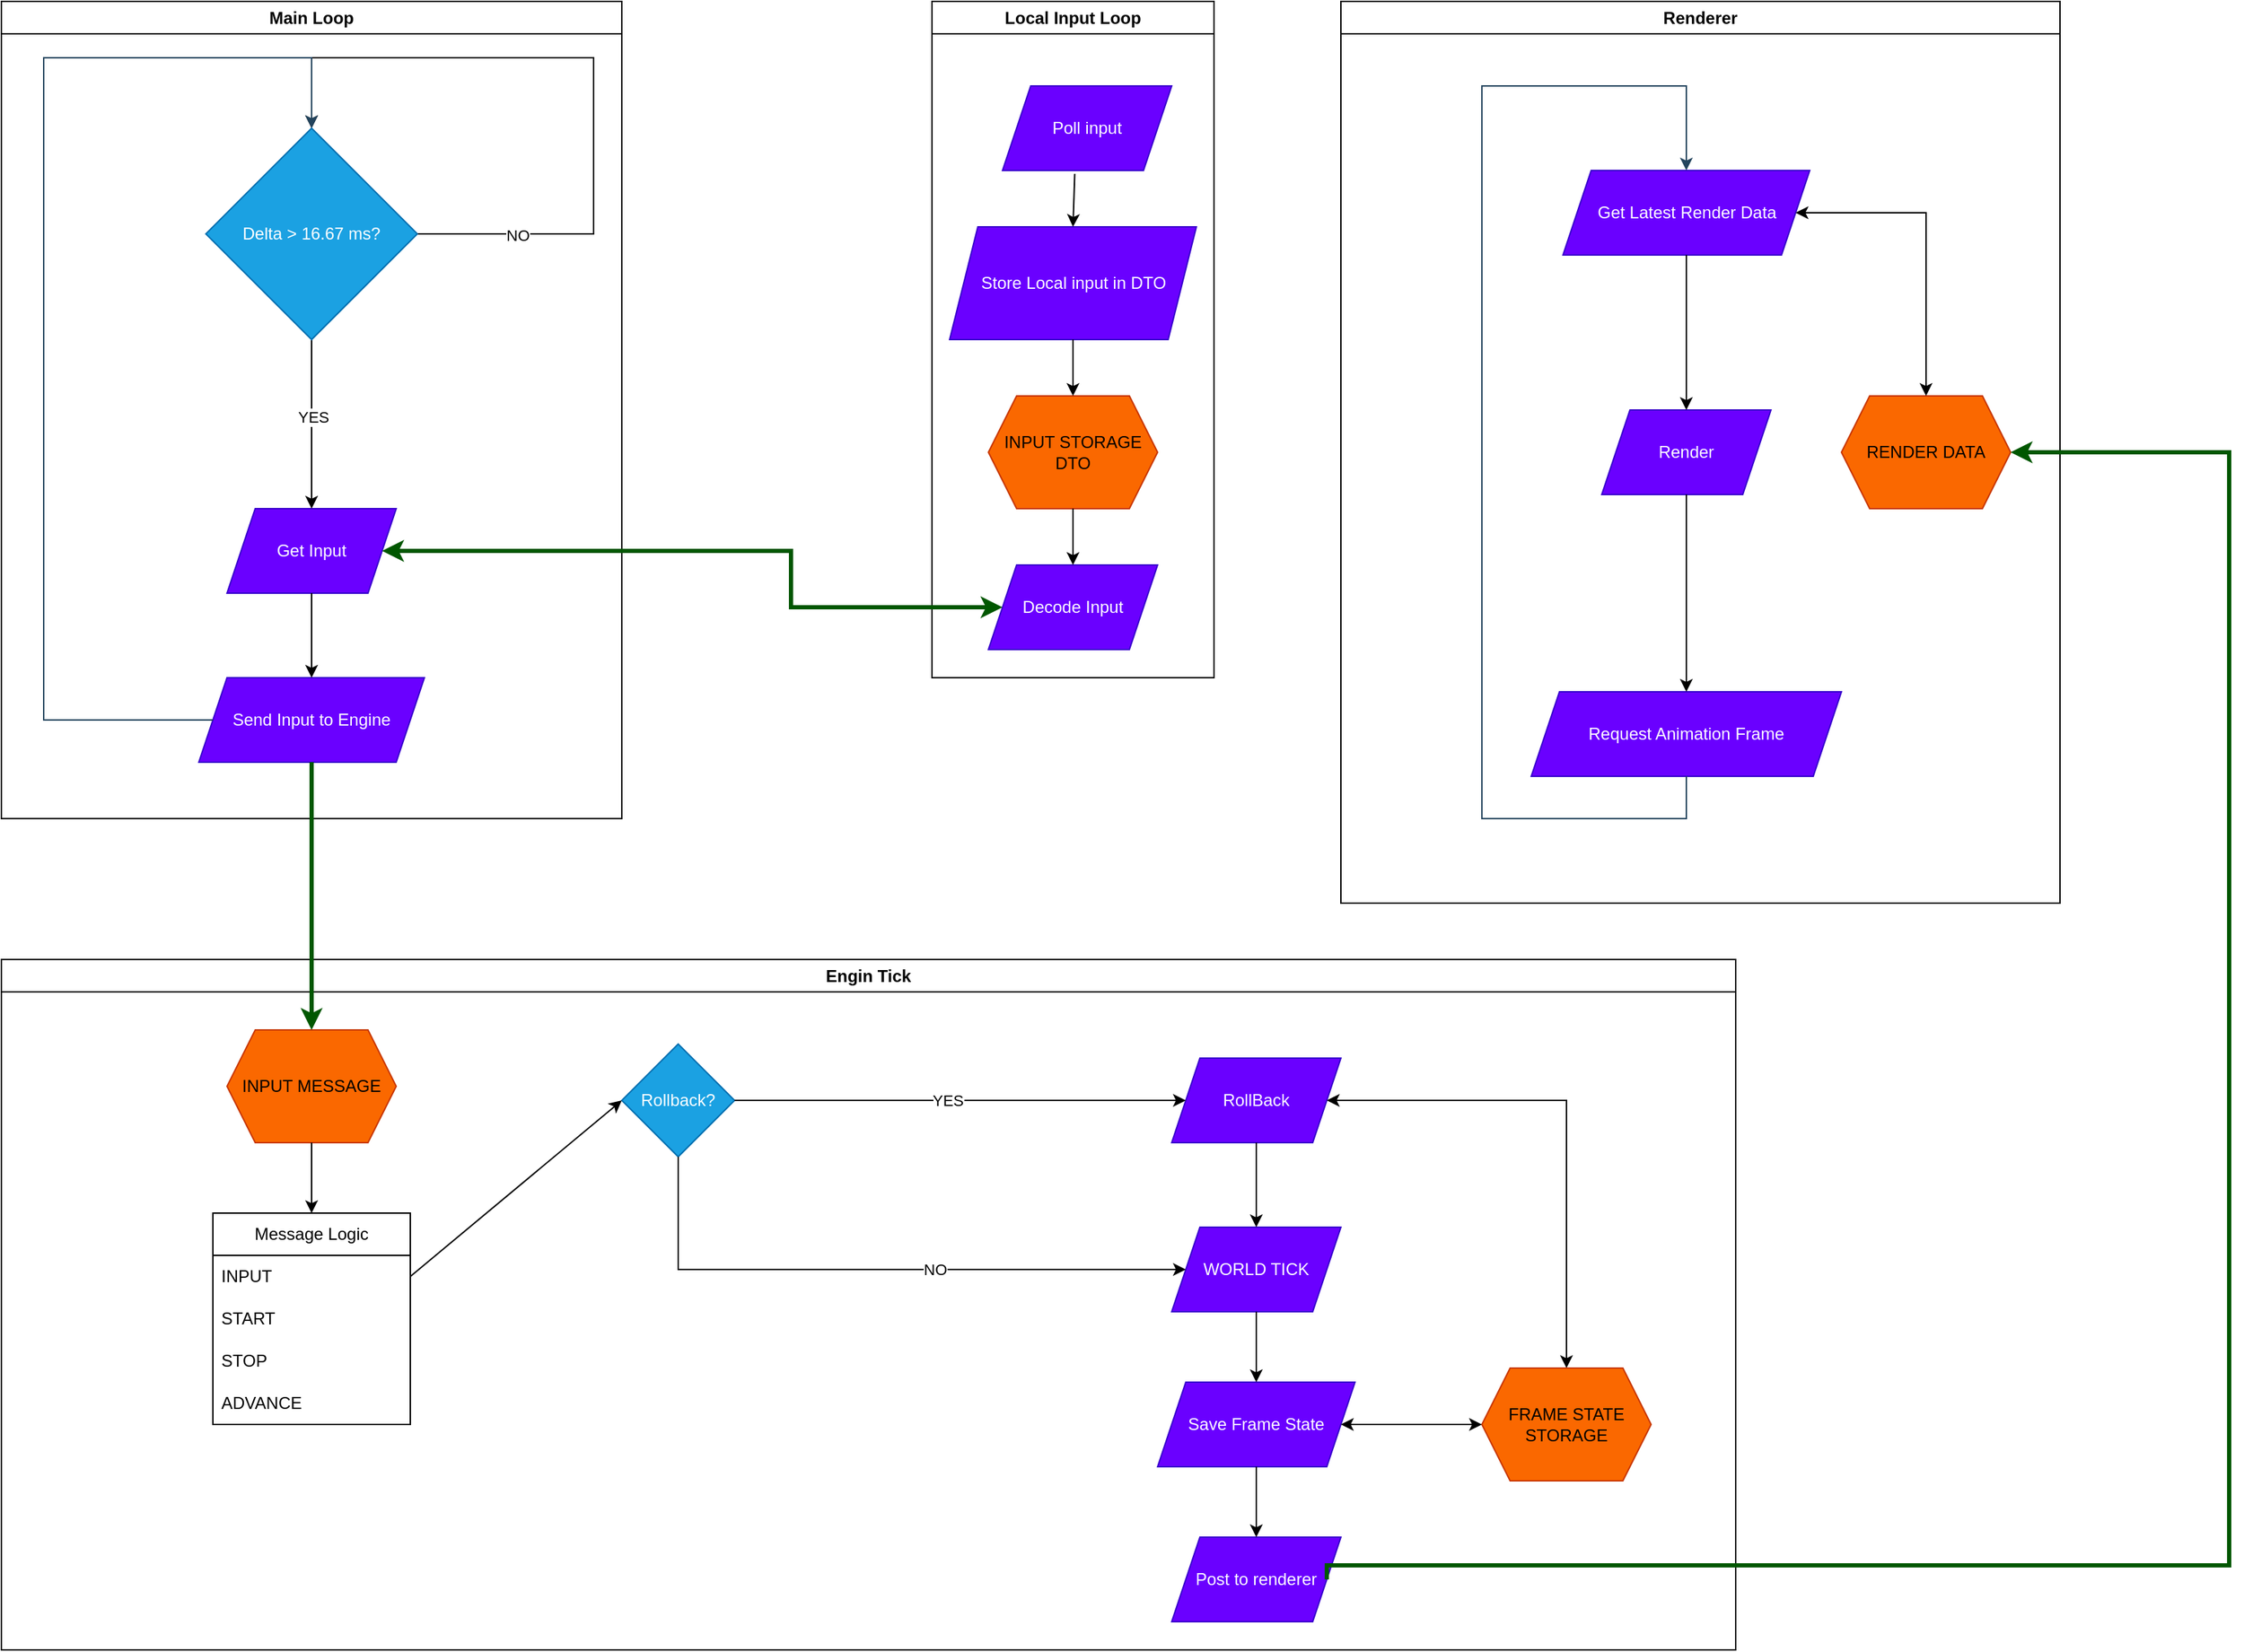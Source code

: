 <mxfile version="25.0.2" pages="2">
  <diagram name="Loop Arch" id="zqez-DetPCXuACMKNpng">
    <mxGraphModel dx="3109" dy="1267" grid="1" gridSize="10" guides="1" tooltips="1" connect="1" arrows="1" fold="1" page="1" pageScale="1" pageWidth="850" pageHeight="1100" math="0" shadow="0">
      <root>
        <mxCell id="0" />
        <mxCell id="1" parent="0" />
        <mxCell id="NWJFrl7g2KLut4J3IGo0-12" value="Main Loop" style="swimlane;whiteSpace=wrap;html=1;" parent="1" vertex="1">
          <mxGeometry x="50" y="10" width="440" height="580" as="geometry" />
        </mxCell>
        <mxCell id="NWJFrl7g2KLut4J3IGo0-23" value="" style="endArrow=classic;html=1;rounded=0;exitX=1;exitY=0.5;exitDx=0;exitDy=0;entryX=0.5;entryY=0;entryDx=0;entryDy=0;edgeStyle=orthogonalEdgeStyle;" parent="NWJFrl7g2KLut4J3IGo0-12" source="NWJFrl7g2KLut4J3IGo0-79" target="NWJFrl7g2KLut4J3IGo0-79" edge="1">
          <mxGeometry width="50" height="50" relative="1" as="geometry">
            <mxPoint x="300" y="130" as="sourcePoint" />
            <mxPoint x="220" y="70" as="targetPoint" />
            <Array as="points">
              <mxPoint x="420" y="165" />
              <mxPoint x="420" y="40" />
              <mxPoint x="220" y="40" />
            </Array>
          </mxGeometry>
        </mxCell>
        <mxCell id="NWJFrl7g2KLut4J3IGo0-75" value="No" style="edgeLabel;html=1;align=center;verticalAlign=middle;resizable=0;points=[];" parent="NWJFrl7g2KLut4J3IGo0-23" vertex="1" connectable="0">
          <mxGeometry x="-0.718" y="-1" relative="1" as="geometry">
            <mxPoint as="offset" />
          </mxGeometry>
        </mxCell>
        <mxCell id="NWJFrl7g2KLut4J3IGo0-77" value="NO" style="edgeLabel;html=1;align=center;verticalAlign=middle;resizable=0;points=[];" parent="NWJFrl7g2KLut4J3IGo0-23" vertex="1" connectable="0">
          <mxGeometry x="-0.718" y="-1" relative="1" as="geometry">
            <mxPoint as="offset" />
          </mxGeometry>
        </mxCell>
        <mxCell id="NWJFrl7g2KLut4J3IGo0-24" value="Get Input" style="shape=parallelogram;perimeter=parallelogramPerimeter;whiteSpace=wrap;html=1;fixedSize=1;fillColor=#6a00ff;fontColor=#ffffff;strokeColor=#3700CC;" parent="NWJFrl7g2KLut4J3IGo0-12" vertex="1">
          <mxGeometry x="160" y="360" width="120" height="60" as="geometry" />
        </mxCell>
        <mxCell id="NWJFrl7g2KLut4J3IGo0-25" value="Send Input to Engine" style="shape=parallelogram;perimeter=parallelogramPerimeter;whiteSpace=wrap;html=1;fixedSize=1;fillColor=#6a00ff;fontColor=#ffffff;strokeColor=#3700CC;" parent="NWJFrl7g2KLut4J3IGo0-12" vertex="1">
          <mxGeometry x="140" y="480" width="160" height="60" as="geometry" />
        </mxCell>
        <mxCell id="NWJFrl7g2KLut4J3IGo0-26" value="" style="endArrow=classic;html=1;rounded=0;exitX=0.5;exitY=1;exitDx=0;exitDy=0;entryX=0.5;entryY=0;entryDx=0;entryDy=0;edgeStyle=orthogonalEdgeStyle;" parent="NWJFrl7g2KLut4J3IGo0-12" source="NWJFrl7g2KLut4J3IGo0-79" target="NWJFrl7g2KLut4J3IGo0-24" edge="1">
          <mxGeometry width="50" height="50" relative="1" as="geometry">
            <mxPoint x="220" y="190" as="sourcePoint" />
            <mxPoint x="130" y="400" as="targetPoint" />
          </mxGeometry>
        </mxCell>
        <mxCell id="NWJFrl7g2KLut4J3IGo0-76" value="YES" style="edgeLabel;html=1;align=center;verticalAlign=middle;resizable=0;points=[];" parent="NWJFrl7g2KLut4J3IGo0-26" vertex="1" connectable="0">
          <mxGeometry x="-0.088" y="1" relative="1" as="geometry">
            <mxPoint as="offset" />
          </mxGeometry>
        </mxCell>
        <mxCell id="NWJFrl7g2KLut4J3IGo0-27" value="" style="endArrow=classic;html=1;rounded=0;exitX=0.5;exitY=1;exitDx=0;exitDy=0;entryX=0.5;entryY=0;entryDx=0;entryDy=0;" parent="NWJFrl7g2KLut4J3IGo0-12" source="NWJFrl7g2KLut4J3IGo0-24" target="NWJFrl7g2KLut4J3IGo0-25" edge="1">
          <mxGeometry width="50" height="50" relative="1" as="geometry">
            <mxPoint x="310" y="470" as="sourcePoint" />
            <mxPoint x="360" y="420" as="targetPoint" />
          </mxGeometry>
        </mxCell>
        <mxCell id="NWJFrl7g2KLut4J3IGo0-29" value="" style="endArrow=classic;html=1;rounded=0;exitX=0;exitY=0.5;exitDx=0;exitDy=0;entryX=0.5;entryY=0;entryDx=0;entryDy=0;edgeStyle=orthogonalEdgeStyle;fillColor=#bac8d3;strokeColor=#23445d;" parent="NWJFrl7g2KLut4J3IGo0-12" source="NWJFrl7g2KLut4J3IGo0-25" target="NWJFrl7g2KLut4J3IGo0-79" edge="1">
          <mxGeometry width="50" height="50" relative="1" as="geometry">
            <mxPoint x="390" y="350" as="sourcePoint" />
            <mxPoint x="220" y="70" as="targetPoint" />
            <Array as="points">
              <mxPoint x="30" y="510" />
              <mxPoint x="30" y="40" />
              <mxPoint x="220" y="40" />
            </Array>
          </mxGeometry>
        </mxCell>
        <mxCell id="NWJFrl7g2KLut4J3IGo0-79" value="Delta &amp;gt; 16.67 ms?" style="rhombus;whiteSpace=wrap;html=1;fillColor=#1ba1e2;fontColor=#ffffff;strokeColor=#006EAF;" parent="NWJFrl7g2KLut4J3IGo0-12" vertex="1">
          <mxGeometry x="145" y="90" width="150" height="150" as="geometry" />
        </mxCell>
        <mxCell id="NWJFrl7g2KLut4J3IGo0-28" value="Local Input Loop" style="swimlane;whiteSpace=wrap;html=1;" parent="1" vertex="1">
          <mxGeometry x="710" y="10" width="200" height="480" as="geometry" />
        </mxCell>
        <mxCell id="NWJFrl7g2KLut4J3IGo0-30" value="Poll input" style="shape=parallelogram;perimeter=parallelogramPerimeter;whiteSpace=wrap;html=1;fixedSize=1;fillColor=#6a00ff;fontColor=#ffffff;strokeColor=#3700CC;" parent="NWJFrl7g2KLut4J3IGo0-28" vertex="1">
          <mxGeometry x="50" y="60" width="120" height="60" as="geometry" />
        </mxCell>
        <mxCell id="NWJFrl7g2KLut4J3IGo0-31" value="Store Local input in DTO" style="shape=parallelogram;perimeter=parallelogramPerimeter;whiteSpace=wrap;html=1;fixedSize=1;fillColor=#6a00ff;fontColor=#ffffff;strokeColor=#3700CC;" parent="NWJFrl7g2KLut4J3IGo0-28" vertex="1">
          <mxGeometry x="12.5" y="160" width="175" height="80" as="geometry" />
        </mxCell>
        <mxCell id="NWJFrl7g2KLut4J3IGo0-32" value="" style="endArrow=classic;html=1;rounded=0;exitX=0.427;exitY=1.04;exitDx=0;exitDy=0;exitPerimeter=0;entryX=0.5;entryY=0;entryDx=0;entryDy=0;" parent="NWJFrl7g2KLut4J3IGo0-28" source="NWJFrl7g2KLut4J3IGo0-30" target="NWJFrl7g2KLut4J3IGo0-31" edge="1">
          <mxGeometry width="50" height="50" relative="1" as="geometry">
            <mxPoint x="-100" y="190" as="sourcePoint" />
            <mxPoint x="-50" y="140" as="targetPoint" />
          </mxGeometry>
        </mxCell>
        <mxCell id="NWJFrl7g2KLut4J3IGo0-80" value="INPUT STORAGE DTO" style="shape=hexagon;perimeter=hexagonPerimeter2;whiteSpace=wrap;html=1;fixedSize=1;fillColor=#fa6800;fontColor=#000000;strokeColor=#C73500;" parent="NWJFrl7g2KLut4J3IGo0-28" vertex="1">
          <mxGeometry x="40" y="280" width="120" height="80" as="geometry" />
        </mxCell>
        <mxCell id="NWJFrl7g2KLut4J3IGo0-83" value="Decode Input" style="shape=parallelogram;perimeter=parallelogramPerimeter;whiteSpace=wrap;html=1;fixedSize=1;fillColor=#6a00ff;fontColor=#ffffff;strokeColor=#3700CC;" parent="NWJFrl7g2KLut4J3IGo0-28" vertex="1">
          <mxGeometry x="40" y="400" width="120" height="60" as="geometry" />
        </mxCell>
        <mxCell id="NWJFrl7g2KLut4J3IGo0-85" value="" style="endArrow=classic;html=1;rounded=0;exitX=0.5;exitY=1;exitDx=0;exitDy=0;entryX=0.5;entryY=0;entryDx=0;entryDy=0;" parent="NWJFrl7g2KLut4J3IGo0-28" source="NWJFrl7g2KLut4J3IGo0-31" target="NWJFrl7g2KLut4J3IGo0-80" edge="1">
          <mxGeometry width="50" height="50" relative="1" as="geometry">
            <mxPoint x="270" y="270" as="sourcePoint" />
            <mxPoint x="320" y="220" as="targetPoint" />
          </mxGeometry>
        </mxCell>
        <mxCell id="NWJFrl7g2KLut4J3IGo0-86" value="" style="endArrow=classic;html=1;rounded=0;entryX=0.5;entryY=0;entryDx=0;entryDy=0;" parent="NWJFrl7g2KLut4J3IGo0-28" target="NWJFrl7g2KLut4J3IGo0-83" edge="1">
          <mxGeometry width="50" height="50" relative="1" as="geometry">
            <mxPoint x="100" y="360" as="sourcePoint" />
            <mxPoint x="160" y="370" as="targetPoint" />
            <Array as="points" />
          </mxGeometry>
        </mxCell>
        <mxCell id="NWJFrl7g2KLut4J3IGo0-33" value="Engin Tick" style="swimlane;whiteSpace=wrap;html=1;" parent="1" vertex="1">
          <mxGeometry x="50" y="690" width="1230" height="490" as="geometry" />
        </mxCell>
        <mxCell id="NWJFrl7g2KLut4J3IGo0-34" value="INPUT MESSAGE" style="shape=hexagon;perimeter=hexagonPerimeter2;whiteSpace=wrap;html=1;fixedSize=1;fillColor=#fa6800;fontColor=#000000;strokeColor=#C73500;" parent="NWJFrl7g2KLut4J3IGo0-33" vertex="1">
          <mxGeometry x="160" y="50" width="120" height="80" as="geometry" />
        </mxCell>
        <mxCell id="NWJFrl7g2KLut4J3IGo0-36" value="" style="endArrow=classic;html=1;rounded=0;exitX=0.5;exitY=1;exitDx=0;exitDy=0;entryX=0.5;entryY=0;entryDx=0;entryDy=0;" parent="NWJFrl7g2KLut4J3IGo0-33" source="NWJFrl7g2KLut4J3IGo0-34" edge="1">
          <mxGeometry width="50" height="50" relative="1" as="geometry">
            <mxPoint x="400" y="220" as="sourcePoint" />
            <mxPoint x="220" y="180" as="targetPoint" />
          </mxGeometry>
        </mxCell>
        <mxCell id="NWJFrl7g2KLut4J3IGo0-38" value="Message Logic" style="swimlane;fontStyle=0;childLayout=stackLayout;horizontal=1;startSize=30;horizontalStack=0;resizeParent=1;resizeParentMax=0;resizeLast=0;collapsible=1;marginBottom=0;whiteSpace=wrap;html=1;" parent="NWJFrl7g2KLut4J3IGo0-33" vertex="1">
          <mxGeometry x="150" y="180" width="140" height="150" as="geometry" />
        </mxCell>
        <mxCell id="NWJFrl7g2KLut4J3IGo0-39" value="INPUT" style="text;strokeColor=none;fillColor=none;align=left;verticalAlign=middle;spacingLeft=4;spacingRight=4;overflow=hidden;points=[[0,0.5],[1,0.5]];portConstraint=eastwest;rotatable=0;whiteSpace=wrap;html=1;" parent="NWJFrl7g2KLut4J3IGo0-38" vertex="1">
          <mxGeometry y="30" width="140" height="30" as="geometry" />
        </mxCell>
        <mxCell id="NWJFrl7g2KLut4J3IGo0-40" value="START" style="text;strokeColor=none;fillColor=none;align=left;verticalAlign=middle;spacingLeft=4;spacingRight=4;overflow=hidden;points=[[0,0.5],[1,0.5]];portConstraint=eastwest;rotatable=0;whiteSpace=wrap;html=1;" parent="NWJFrl7g2KLut4J3IGo0-38" vertex="1">
          <mxGeometry y="60" width="140" height="30" as="geometry" />
        </mxCell>
        <mxCell id="NWJFrl7g2KLut4J3IGo0-41" value="STOP" style="text;strokeColor=none;fillColor=none;align=left;verticalAlign=middle;spacingLeft=4;spacingRight=4;overflow=hidden;points=[[0,0.5],[1,0.5]];portConstraint=eastwest;rotatable=0;whiteSpace=wrap;html=1;" parent="NWJFrl7g2KLut4J3IGo0-38" vertex="1">
          <mxGeometry y="90" width="140" height="30" as="geometry" />
        </mxCell>
        <mxCell id="NWJFrl7g2KLut4J3IGo0-42" value="ADVANCE" style="text;strokeColor=none;fillColor=none;align=left;verticalAlign=middle;spacingLeft=4;spacingRight=4;overflow=hidden;points=[[0,0.5],[1,0.5]];portConstraint=eastwest;rotatable=0;whiteSpace=wrap;html=1;" parent="NWJFrl7g2KLut4J3IGo0-38" vertex="1">
          <mxGeometry y="120" width="140" height="30" as="geometry" />
        </mxCell>
        <mxCell id="NWJFrl7g2KLut4J3IGo0-51" value="Post to renderer" style="shape=parallelogram;perimeter=parallelogramPerimeter;whiteSpace=wrap;html=1;fixedSize=1;fillColor=#6a00ff;fontColor=#ffffff;strokeColor=#3700CC;" parent="NWJFrl7g2KLut4J3IGo0-33" vertex="1">
          <mxGeometry x="830" y="410" width="120" height="60" as="geometry" />
        </mxCell>
        <mxCell id="NWJFrl7g2KLut4J3IGo0-52" value="RollBack" style="shape=parallelogram;perimeter=parallelogramPerimeter;whiteSpace=wrap;html=1;fixedSize=1;fillColor=#6a00ff;fontColor=#ffffff;strokeColor=#3700CC;" parent="NWJFrl7g2KLut4J3IGo0-33" vertex="1">
          <mxGeometry x="830" y="70" width="120" height="60" as="geometry" />
        </mxCell>
        <mxCell id="NWJFrl7g2KLut4J3IGo0-53" value="Rollback?" style="rhombus;whiteSpace=wrap;html=1;fillColor=#1ba1e2;fontColor=#ffffff;strokeColor=#006EAF;" parent="NWJFrl7g2KLut4J3IGo0-33" vertex="1">
          <mxGeometry x="440" y="60" width="80" height="80" as="geometry" />
        </mxCell>
        <mxCell id="NWJFrl7g2KLut4J3IGo0-54" value="" style="endArrow=classic;html=1;rounded=0;exitX=1;exitY=0.5;exitDx=0;exitDy=0;entryX=0;entryY=0.5;entryDx=0;entryDy=0;" parent="NWJFrl7g2KLut4J3IGo0-33" source="NWJFrl7g2KLut4J3IGo0-53" target="NWJFrl7g2KLut4J3IGo0-52" edge="1">
          <mxGeometry width="50" height="50" relative="1" as="geometry">
            <mxPoint x="760" y="150" as="sourcePoint" />
            <mxPoint x="810" y="100" as="targetPoint" />
          </mxGeometry>
        </mxCell>
        <mxCell id="NWJFrl7g2KLut4J3IGo0-93" value="YES" style="edgeLabel;html=1;align=center;verticalAlign=middle;resizable=0;points=[];" parent="NWJFrl7g2KLut4J3IGo0-54" vertex="1" connectable="0">
          <mxGeometry x="-0.059" relative="1" as="geometry">
            <mxPoint as="offset" />
          </mxGeometry>
        </mxCell>
        <mxCell id="NWJFrl7g2KLut4J3IGo0-89" value="Save Frame State" style="shape=parallelogram;perimeter=parallelogramPerimeter;whiteSpace=wrap;html=1;fixedSize=1;fillColor=#6a00ff;fontColor=#ffffff;strokeColor=#3700CC;" parent="NWJFrl7g2KLut4J3IGo0-33" vertex="1">
          <mxGeometry x="820" y="300" width="140" height="60" as="geometry" />
        </mxCell>
        <mxCell id="NWJFrl7g2KLut4J3IGo0-90" value="" style="endArrow=classic;html=1;rounded=0;exitX=0.5;exitY=1;exitDx=0;exitDy=0;entryX=0.5;entryY=0;entryDx=0;entryDy=0;" parent="NWJFrl7g2KLut4J3IGo0-33" source="NWJFrl7g2KLut4J3IGo0-89" target="NWJFrl7g2KLut4J3IGo0-51" edge="1">
          <mxGeometry width="50" height="50" relative="1" as="geometry">
            <mxPoint x="880" y="400" as="sourcePoint" />
            <mxPoint x="930" y="350" as="targetPoint" />
          </mxGeometry>
        </mxCell>
        <mxCell id="NWJFrl7g2KLut4J3IGo0-46" value="WORLD TICK" style="shape=parallelogram;perimeter=parallelogramPerimeter;whiteSpace=wrap;html=1;fixedSize=1;fillColor=#6a00ff;fontColor=#ffffff;strokeColor=#3700CC;" parent="NWJFrl7g2KLut4J3IGo0-33" vertex="1">
          <mxGeometry x="830" y="190" width="120" height="60" as="geometry" />
        </mxCell>
        <mxCell id="NWJFrl7g2KLut4J3IGo0-92" value="" style="endArrow=classic;html=1;rounded=0;exitX=1;exitY=0.5;exitDx=0;exitDy=0;entryX=0;entryY=0.5;entryDx=0;entryDy=0;" parent="NWJFrl7g2KLut4J3IGo0-33" source="NWJFrl7g2KLut4J3IGo0-39" target="NWJFrl7g2KLut4J3IGo0-53" edge="1">
          <mxGeometry width="50" height="50" relative="1" as="geometry">
            <mxPoint x="340" y="140" as="sourcePoint" />
            <mxPoint x="390" y="90" as="targetPoint" />
          </mxGeometry>
        </mxCell>
        <mxCell id="NWJFrl7g2KLut4J3IGo0-94" value="" style="endArrow=classic;html=1;rounded=0;exitX=0.5;exitY=1;exitDx=0;exitDy=0;entryX=0;entryY=0.5;entryDx=0;entryDy=0;edgeStyle=orthogonalEdgeStyle;" parent="NWJFrl7g2KLut4J3IGo0-33" source="NWJFrl7g2KLut4J3IGo0-53" target="NWJFrl7g2KLut4J3IGo0-46" edge="1">
          <mxGeometry width="50" height="50" relative="1" as="geometry">
            <mxPoint x="630" y="190" as="sourcePoint" />
            <mxPoint x="680" y="140" as="targetPoint" />
            <Array as="points">
              <mxPoint x="480" y="220" />
            </Array>
          </mxGeometry>
        </mxCell>
        <mxCell id="NWJFrl7g2KLut4J3IGo0-95" value="NO" style="edgeLabel;html=1;align=center;verticalAlign=middle;resizable=0;points=[];" parent="NWJFrl7g2KLut4J3IGo0-94" vertex="1" connectable="0">
          <mxGeometry x="0.173" relative="1" as="geometry">
            <mxPoint x="4" as="offset" />
          </mxGeometry>
        </mxCell>
        <mxCell id="NWJFrl7g2KLut4J3IGo0-96" value="" style="endArrow=classic;html=1;rounded=0;exitX=0.5;exitY=1;exitDx=0;exitDy=0;entryX=0.5;entryY=0;entryDx=0;entryDy=0;" parent="NWJFrl7g2KLut4J3IGo0-33" source="NWJFrl7g2KLut4J3IGo0-52" target="NWJFrl7g2KLut4J3IGo0-46" edge="1">
          <mxGeometry width="50" height="50" relative="1" as="geometry">
            <mxPoint x="950" y="180" as="sourcePoint" />
            <mxPoint x="1000" y="130" as="targetPoint" />
          </mxGeometry>
        </mxCell>
        <mxCell id="NWJFrl7g2KLut4J3IGo0-97" value="" style="endArrow=classic;html=1;rounded=0;exitX=0.5;exitY=1;exitDx=0;exitDy=0;entryX=0.5;entryY=0;entryDx=0;entryDy=0;" parent="NWJFrl7g2KLut4J3IGo0-33" source="NWJFrl7g2KLut4J3IGo0-46" target="NWJFrl7g2KLut4J3IGo0-89" edge="1">
          <mxGeometry width="50" height="50" relative="1" as="geometry">
            <mxPoint x="460" y="330" as="sourcePoint" />
            <mxPoint x="510" y="280" as="targetPoint" />
          </mxGeometry>
        </mxCell>
        <mxCell id="NWJFrl7g2KLut4J3IGo0-44" value="" style="endArrow=classic;startArrow=classic;html=1;rounded=0;exitX=1;exitY=0.5;exitDx=0;exitDy=0;entryX=0;entryY=0.5;entryDx=0;entryDy=0;edgeStyle=orthogonalEdgeStyle;fillColor=#008a00;strokeColor=#005700;strokeWidth=3;" parent="1" source="NWJFrl7g2KLut4J3IGo0-24" target="NWJFrl7g2KLut4J3IGo0-83" edge="1">
          <mxGeometry width="50" height="50" relative="1" as="geometry">
            <mxPoint x="520" y="510" as="sourcePoint" />
            <mxPoint x="570" y="460" as="targetPoint" />
            <Array as="points">
              <mxPoint x="610" y="400" />
              <mxPoint x="610" y="440" />
            </Array>
          </mxGeometry>
        </mxCell>
        <mxCell id="NWJFrl7g2KLut4J3IGo0-62" value="Renderer" style="swimlane;whiteSpace=wrap;html=1;" parent="1" vertex="1">
          <mxGeometry x="1000" y="10" width="510" height="640" as="geometry" />
        </mxCell>
        <mxCell id="NWJFrl7g2KLut4J3IGo0-64" value="Get Latest Render Data" style="shape=parallelogram;perimeter=parallelogramPerimeter;whiteSpace=wrap;html=1;fixedSize=1;fillColor=#6a00ff;fontColor=#ffffff;strokeColor=#3700CC;" parent="NWJFrl7g2KLut4J3IGo0-62" vertex="1">
          <mxGeometry x="157.5" y="120" width="175" height="60" as="geometry" />
        </mxCell>
        <mxCell id="NWJFrl7g2KLut4J3IGo0-65" value="RENDER DATA" style="shape=hexagon;perimeter=hexagonPerimeter2;whiteSpace=wrap;html=1;fixedSize=1;fillColor=#fa6800;fontColor=#000000;strokeColor=#C73500;" parent="NWJFrl7g2KLut4J3IGo0-62" vertex="1">
          <mxGeometry x="355" y="280" width="120" height="80" as="geometry" />
        </mxCell>
        <mxCell id="NWJFrl7g2KLut4J3IGo0-68" value="" style="endArrow=classic;startArrow=classic;html=1;rounded=0;exitX=1;exitY=0.5;exitDx=0;exitDy=0;entryX=0.5;entryY=0;entryDx=0;entryDy=0;edgeStyle=orthogonalEdgeStyle;" parent="NWJFrl7g2KLut4J3IGo0-62" source="NWJFrl7g2KLut4J3IGo0-64" target="NWJFrl7g2KLut4J3IGo0-65" edge="1">
          <mxGeometry width="50" height="50" relative="1" as="geometry">
            <mxPoint x="260" y="410" as="sourcePoint" />
            <mxPoint x="310" y="360" as="targetPoint" />
          </mxGeometry>
        </mxCell>
        <mxCell id="NWJFrl7g2KLut4J3IGo0-69" value="Render" style="shape=parallelogram;perimeter=parallelogramPerimeter;whiteSpace=wrap;html=1;fixedSize=1;fillColor=#6a00ff;fontColor=#ffffff;strokeColor=#3700CC;" parent="NWJFrl7g2KLut4J3IGo0-62" vertex="1">
          <mxGeometry x="185" y="290" width="120" height="60" as="geometry" />
        </mxCell>
        <mxCell id="NWJFrl7g2KLut4J3IGo0-70" value="" style="endArrow=classic;html=1;rounded=0;exitX=0.5;exitY=1;exitDx=0;exitDy=0;entryX=0.5;entryY=0;entryDx=0;entryDy=0;edgeStyle=orthogonalEdgeStyle;" parent="NWJFrl7g2KLut4J3IGo0-62" source="NWJFrl7g2KLut4J3IGo0-64" target="NWJFrl7g2KLut4J3IGo0-69" edge="1">
          <mxGeometry width="50" height="50" relative="1" as="geometry">
            <mxPoint x="180" y="410" as="sourcePoint" />
            <mxPoint x="230" y="360" as="targetPoint" />
          </mxGeometry>
        </mxCell>
        <mxCell id="NWJFrl7g2KLut4J3IGo0-72" value="Request Animation&lt;span style=&quot;background-color: initial;&quot;&gt;&amp;nbsp;Frame&lt;/span&gt;" style="shape=parallelogram;perimeter=parallelogramPerimeter;whiteSpace=wrap;html=1;fixedSize=1;fillColor=#6a00ff;fontColor=#ffffff;strokeColor=#3700CC;" parent="NWJFrl7g2KLut4J3IGo0-62" vertex="1">
          <mxGeometry x="135" y="490" width="220" height="60" as="geometry" />
        </mxCell>
        <mxCell id="NWJFrl7g2KLut4J3IGo0-73" value="" style="endArrow=classic;html=1;rounded=0;exitX=0.5;exitY=1;exitDx=0;exitDy=0;entryX=0.5;entryY=0;entryDx=0;entryDy=0;" parent="NWJFrl7g2KLut4J3IGo0-62" source="NWJFrl7g2KLut4J3IGo0-69" target="NWJFrl7g2KLut4J3IGo0-72" edge="1">
          <mxGeometry width="50" height="50" relative="1" as="geometry">
            <mxPoint x="370" y="480" as="sourcePoint" />
            <mxPoint x="420" y="430" as="targetPoint" />
          </mxGeometry>
        </mxCell>
        <mxCell id="NWJFrl7g2KLut4J3IGo0-74" value="" style="endArrow=classic;html=1;rounded=0;entryX=0.5;entryY=0;entryDx=0;entryDy=0;edgeStyle=orthogonalEdgeStyle;fillColor=#bac8d3;strokeColor=#23445d;strokeWidth=1;exitX=0.5;exitY=1;exitDx=0;exitDy=0;" parent="NWJFrl7g2KLut4J3IGo0-62" source="NWJFrl7g2KLut4J3IGo0-72" edge="1">
          <mxGeometry width="50" height="50" relative="1" as="geometry">
            <mxPoint x="260" y="560" as="sourcePoint" />
            <mxPoint x="245" y="120" as="targetPoint" />
            <Array as="points">
              <mxPoint x="245" y="580" />
              <mxPoint x="100" y="580" />
              <mxPoint x="100" y="60" />
              <mxPoint x="245" y="60" />
            </Array>
          </mxGeometry>
        </mxCell>
        <mxCell id="NWJFrl7g2KLut4J3IGo0-66" value="" style="endArrow=classic;html=1;rounded=0;exitX=1;exitY=0.5;exitDx=0;exitDy=0;entryX=1;entryY=0.5;entryDx=0;entryDy=0;edgeStyle=orthogonalEdgeStyle;elbow=vertical;fillColor=#008a00;strokeColor=#005700;strokeWidth=3;" parent="1" source="NWJFrl7g2KLut4J3IGo0-51" target="NWJFrl7g2KLut4J3IGo0-65" edge="1">
          <mxGeometry width="50" height="50" relative="1" as="geometry">
            <mxPoint x="1100" y="900" as="sourcePoint" />
            <mxPoint x="1150" y="850" as="targetPoint" />
            <Array as="points">
              <mxPoint x="1630" y="1120" />
              <mxPoint x="1630" y="330" />
            </Array>
          </mxGeometry>
        </mxCell>
        <mxCell id="NWJFrl7g2KLut4J3IGo0-78" value="" style="endArrow=classic;html=1;rounded=0;exitX=0.5;exitY=1;exitDx=0;exitDy=0;entryX=0.5;entryY=0;entryDx=0;entryDy=0;fillColor=#008a00;strokeColor=#005700;strokeWidth=3;" parent="1" source="NWJFrl7g2KLut4J3IGo0-25" target="NWJFrl7g2KLut4J3IGo0-34" edge="1">
          <mxGeometry width="50" height="50" relative="1" as="geometry">
            <mxPoint x="400" y="580" as="sourcePoint" />
            <mxPoint x="450" y="530" as="targetPoint" />
          </mxGeometry>
        </mxCell>
        <mxCell id="NWJFrl7g2KLut4J3IGo0-100" value="" style="endArrow=classic;startArrow=classic;html=1;rounded=0;entryX=1;entryY=0.5;entryDx=0;entryDy=0;exitX=0.5;exitY=0;exitDx=0;exitDy=0;edgeStyle=orthogonalEdgeStyle;" parent="1" source="NWJFrl7g2KLut4J3IGo0-98" target="NWJFrl7g2KLut4J3IGo0-52" edge="1">
          <mxGeometry width="50" height="50" relative="1" as="geometry">
            <mxPoint x="520" y="980" as="sourcePoint" />
            <mxPoint x="570" y="930" as="targetPoint" />
            <Array as="points">
              <mxPoint x="1160" y="790" />
            </Array>
          </mxGeometry>
        </mxCell>
        <mxCell id="NWJFrl7g2KLut4J3IGo0-98" value="FRAME STATE STORAGE" style="shape=hexagon;perimeter=hexagonPerimeter2;whiteSpace=wrap;html=1;fixedSize=1;fillColor=#fa6800;fontColor=#000000;strokeColor=#C73500;" parent="1" vertex="1">
          <mxGeometry x="1100" y="980" width="120" height="80" as="geometry" />
        </mxCell>
        <mxCell id="NWJFrl7g2KLut4J3IGo0-99" value="" style="endArrow=classic;startArrow=classic;html=1;rounded=0;entryX=1;entryY=0.5;entryDx=0;entryDy=0;" parent="1" target="NWJFrl7g2KLut4J3IGo0-89" edge="1">
          <mxGeometry width="50" height="50" relative="1" as="geometry">
            <mxPoint x="1100" y="1020" as="sourcePoint" />
            <mxPoint x="560" y="1110" as="targetPoint" />
          </mxGeometry>
        </mxCell>
      </root>
    </mxGraphModel>
  </diagram>
  <diagram id="r7PkN_sjjMoKqjJK9Tot" name="Finite State Machine Arch">
    <mxGraphModel dx="2578" dy="2103" grid="1" gridSize="10" guides="1" tooltips="1" connect="1" arrows="1" fold="1" page="1" pageScale="1" pageWidth="850" pageHeight="1100" math="0" shadow="0">
      <root>
        <mxCell id="0" />
        <mxCell id="1" parent="0" />
        <mxCell id="mlFN825ek47xAFWSFWhw-1" value="Vertical Container" style="swimlane;whiteSpace=wrap;html=1;fillColor=#60a917;fontColor=#ffffff;strokeColor=#2D7600;" vertex="1" parent="1">
          <mxGeometry x="-180" y="120" width="930" height="1080" as="geometry" />
        </mxCell>
        <mxCell id="ST6kr02EX80wUgen9KY--21" value="" style="edgeStyle=orthogonalEdgeStyle;rounded=0;orthogonalLoop=1;jettySize=auto;html=1;startArrow=classic;startFill=1;" edge="1" parent="mlFN825ek47xAFWSFWhw-1" source="ST6kr02EX80wUgen9KY--1" target="ST6kr02EX80wUgen9KY--2">
          <mxGeometry relative="1" as="geometry" />
        </mxCell>
        <mxCell id="ST6kr02EX80wUgen9KY--1" value="HandlePlayerEvent" style="shape=parallelogram;perimeter=parallelogramPerimeter;whiteSpace=wrap;html=1;fixedSize=1;fillColor=#6a00ff;fontColor=#ffffff;strokeColor=#3700CC;" vertex="1" parent="mlFN825ek47xAFWSFWhw-1">
          <mxGeometry x="380" y="180" width="170" height="60" as="geometry" />
        </mxCell>
        <mxCell id="ST6kr02EX80wUgen9KY--2" value="Translate State" style="shape=parallelogram;perimeter=parallelogramPerimeter;whiteSpace=wrap;html=1;fixedSize=1;fillColor=#6a00ff;fontColor=#ffffff;strokeColor=#3700CC;" vertex="1" parent="mlFN825ek47xAFWSFWhw-1">
          <mxGeometry x="210" y="180" width="120" height="60" as="geometry" />
        </mxCell>
        <mxCell id="ST6kr02EX80wUgen9KY--3" value="State Transitions Graph" style="shape=hexagon;perimeter=hexagonPerimeter2;whiteSpace=wrap;html=1;fixedSize=1;fillColor=#fa6800;fontColor=#000000;strokeColor=#C73500;" vertex="1" parent="mlFN825ek47xAFWSFWhw-1">
          <mxGeometry x="30" y="70" width="120" height="80" as="geometry" />
        </mxCell>
        <mxCell id="ST6kr02EX80wUgen9KY--5" value="Player Data" style="shape=hexagon;perimeter=hexagonPerimeter2;whiteSpace=wrap;html=1;fixedSize=1;fillColor=#fa6800;fontColor=#000000;strokeColor=#C73500;" vertex="1" parent="mlFN825ek47xAFWSFWhw-1">
          <mxGeometry x="30" y="170" width="120" height="80" as="geometry" />
        </mxCell>
        <mxCell id="ST6kr02EX80wUgen9KY--6" value="" style="endArrow=classic;html=1;rounded=0;entryX=1;entryY=0.5;entryDx=0;entryDy=0;exitX=0;exitY=0.5;exitDx=0;exitDy=0;fillColor=#1ba1e2;strokeColor=#006EAF;strokeWidth=2;" edge="1" parent="mlFN825ek47xAFWSFWhw-1" source="ST6kr02EX80wUgen9KY--2" target="ST6kr02EX80wUgen9KY--3">
          <mxGeometry width="50" height="50" relative="1" as="geometry">
            <mxPoint x="230" y="340" as="sourcePoint" />
            <mxPoint x="280" y="290" as="targetPoint" />
          </mxGeometry>
        </mxCell>
        <mxCell id="ST6kr02EX80wUgen9KY--7" value="" style="endArrow=classic;html=1;rounded=0;exitX=0;exitY=0.5;exitDx=0;exitDy=0;entryX=1;entryY=0.5;entryDx=0;entryDy=0;fillColor=#1ba1e2;strokeColor=#006EAF;strokeWidth=2;" edge="1" parent="mlFN825ek47xAFWSFWhw-1" source="ST6kr02EX80wUgen9KY--2" target="ST6kr02EX80wUgen9KY--5">
          <mxGeometry width="50" height="50" relative="1" as="geometry">
            <mxPoint x="150" y="240" as="sourcePoint" />
            <mxPoint x="170" y="210" as="targetPoint" />
          </mxGeometry>
        </mxCell>
        <mxCell id="ST6kr02EX80wUgen9KY--13" value="Current Player FSM State" style="shape=hexagon;perimeter=hexagonPerimeter2;whiteSpace=wrap;html=1;fixedSize=1;fillColor=#fa6800;fontColor=#000000;strokeColor=#C73500;" vertex="1" parent="mlFN825ek47xAFWSFWhw-1">
          <mxGeometry x="30" y="270" width="120" height="80" as="geometry" />
        </mxCell>
        <mxCell id="ST6kr02EX80wUgen9KY--14" value="" style="endArrow=classic;html=1;rounded=0;exitX=0;exitY=0.5;exitDx=0;exitDy=0;entryX=1;entryY=0.5;entryDx=0;entryDy=0;jumpStyle=none;fillColor=#1ba1e2;strokeColor=#006EAF;strokeWidth=2;" edge="1" parent="mlFN825ek47xAFWSFWhw-1" source="ST6kr02EX80wUgen9KY--2" target="ST6kr02EX80wUgen9KY--13">
          <mxGeometry width="50" height="50" relative="1" as="geometry">
            <mxPoint x="210" y="320" as="sourcePoint" />
            <mxPoint x="170" y="310" as="targetPoint" />
          </mxGeometry>
        </mxCell>
        <mxCell id="ST6kr02EX80wUgen9KY--18" value="" style="endArrow=classic;html=1;rounded=0;exitX=1;exitY=0.5;exitDx=0;exitDy=0;edgeStyle=orthogonalEdgeStyle;entryX=1;entryY=0.5;entryDx=0;entryDy=0;fillColor=#e51400;strokeColor=#B20000;" edge="1" parent="mlFN825ek47xAFWSFWhw-1" source="ST6kr02EX80wUgen9KY--9" target="ST6kr02EX80wUgen9KY--33">
          <mxGeometry width="50" height="50" relative="1" as="geometry">
            <mxPoint x="639.97" y="415" as="sourcePoint" />
            <mxPoint x="619.97" y="860" as="targetPoint" />
            <Array as="points">
              <mxPoint x="600" y="415" />
              <mxPoint x="600" y="860" />
            </Array>
          </mxGeometry>
        </mxCell>
        <mxCell id="ST6kr02EX80wUgen9KY--19" value="No" style="edgeLabel;html=1;align=center;verticalAlign=middle;resizable=0;points=[];" vertex="1" connectable="0" parent="ST6kr02EX80wUgen9KY--18">
          <mxGeometry x="0.017" y="1" relative="1" as="geometry">
            <mxPoint as="offset" />
          </mxGeometry>
        </mxCell>
        <mxCell id="ST6kr02EX80wUgen9KY--30" value="" style="endArrow=classic;startArrow=none;html=1;rounded=0;exitX=0;exitY=0.5;exitDx=0;exitDy=0;entryX=0.625;entryY=1;entryDx=0;entryDy=0;edgeStyle=orthogonalEdgeStyle;endFill=1;startFill=0;fillColor=#1ba1e2;strokeColor=#006EAF;strokeWidth=2;" edge="1" parent="mlFN825ek47xAFWSFWhw-1" source="ST6kr02EX80wUgen9KY--12" target="ST6kr02EX80wUgen9KY--13">
          <mxGeometry width="50" height="50" relative="1" as="geometry">
            <mxPoint x="120" y="550" as="sourcePoint" />
            <mxPoint x="170" y="500" as="targetPoint" />
          </mxGeometry>
        </mxCell>
        <mxCell id="ST6kr02EX80wUgen9KY--34" value="" style="endArrow=classic;html=1;rounded=0;exitX=0;exitY=0.5;exitDx=0;exitDy=0;entryX=0.5;entryY=1;entryDx=0;entryDy=0;edgeStyle=orthogonalEdgeStyle;fillColor=#1ba1e2;strokeColor=#006EAF;strokeWidth=2;" edge="1" parent="mlFN825ek47xAFWSFWhw-1" source="ST6kr02EX80wUgen9KY--32" target="ST6kr02EX80wUgen9KY--13">
          <mxGeometry width="50" height="50" relative="1" as="geometry">
            <mxPoint x="40" y="740" as="sourcePoint" />
            <mxPoint x="90" y="390" as="targetPoint" />
          </mxGeometry>
        </mxCell>
        <mxCell id="ST6kr02EX80wUgen9KY--35" value="" style="endArrow=classic;html=1;rounded=0;entryX=0.375;entryY=1;entryDx=0;entryDy=0;exitX=0;exitY=0.5;exitDx=0;exitDy=0;edgeStyle=orthogonalEdgeStyle;fillColor=#1ba1e2;strokeColor=#006EAF;strokeWidth=2;" edge="1" parent="mlFN825ek47xAFWSFWhw-1" source="ST6kr02EX80wUgen9KY--33" target="ST6kr02EX80wUgen9KY--13">
          <mxGeometry width="50" height="50" relative="1" as="geometry">
            <mxPoint x="30" y="690" as="sourcePoint" />
            <mxPoint x="80" y="640" as="targetPoint" />
          </mxGeometry>
        </mxCell>
        <mxCell id="ST6kr02EX80wUgen9KY--39" value="" style="endArrow=classic;html=1;rounded=0;exitX=0.5;exitY=1;exitDx=0;exitDy=0;entryX=0.5;entryY=0;entryDx=0;entryDy=0;edgeStyle=orthogonalEdgeStyle;" edge="1" parent="mlFN825ek47xAFWSFWhw-1" source="ST6kr02EX80wUgen9KY--1" target="ST6kr02EX80wUgen9KY--9">
          <mxGeometry width="50" height="50" relative="1" as="geometry">
            <mxPoint x="420" y="320" as="sourcePoint" />
            <mxPoint x="470" y="270" as="targetPoint" />
          </mxGeometry>
        </mxCell>
        <mxCell id="ST6kr02EX80wUgen9KY--45" value="HandleWorldEvent" style="shape=parallelogram;perimeter=parallelogramPerimeter;whiteSpace=wrap;html=1;fixedSize=1;fillColor=#6a00ff;fontColor=#ffffff;strokeColor=#3700CC;" vertex="1" parent="mlFN825ek47xAFWSFWhw-1">
          <mxGeometry x="600" y="180" width="150" height="60" as="geometry" />
        </mxCell>
        <mxCell id="ST6kr02EX80wUgen9KY--47" value="" style="endArrow=classic;html=1;rounded=0;entryX=1;entryY=0.5;entryDx=0;entryDy=0;edgeStyle=elbowEdgeStyle;exitX=0.5;exitY=1;exitDx=0;exitDy=0;jumpStyle=arc;" edge="1" parent="mlFN825ek47xAFWSFWhw-1" source="ST6kr02EX80wUgen9KY--45" target="ST6kr02EX80wUgen9KY--12">
          <mxGeometry width="50" height="50" relative="1" as="geometry">
            <mxPoint x="670" y="258" as="sourcePoint" />
            <mxPoint x="330" y="603" as="targetPoint" />
            <Array as="points">
              <mxPoint x="675" y="420" />
            </Array>
          </mxGeometry>
        </mxCell>
        <mxCell id="ST6kr02EX80wUgen9KY--9" value="Did translation resolve to a state?" style="rhombus;whiteSpace=wrap;html=1;fillColor=#1ba1e2;fontColor=#ffffff;strokeColor=#006EAF;align=center;" vertex="1" parent="mlFN825ek47xAFWSFWhw-1">
          <mxGeometry x="380" y="330" width="170" height="170" as="geometry" />
        </mxCell>
        <mxCell id="ST6kr02EX80wUgen9KY--10" value="" style="endArrow=classic;html=1;rounded=0;exitX=0.5;exitY=1;exitDx=0;exitDy=0;entryX=0.5;entryY=0;entryDx=0;entryDy=0;fillColor=#60a917;strokeColor=#2D7600;" edge="1" parent="mlFN825ek47xAFWSFWhw-1" source="ST6kr02EX80wUgen9KY--9" target="ST6kr02EX80wUgen9KY--12">
          <mxGeometry width="50" height="50" relative="1" as="geometry">
            <mxPoint x="605" y="440" as="sourcePoint" />
            <mxPoint x="465" y="580" as="targetPoint" />
          </mxGeometry>
        </mxCell>
        <mxCell id="ST6kr02EX80wUgen9KY--11" value="Yes" style="edgeLabel;html=1;align=center;verticalAlign=middle;resizable=0;points=[];" vertex="1" connectable="0" parent="ST6kr02EX80wUgen9KY--10">
          <mxGeometry x="-0.057" y="1" relative="1" as="geometry">
            <mxPoint as="offset" />
          </mxGeometry>
        </mxCell>
        <mxCell id="ST6kr02EX80wUgen9KY--12" value="OnExit" style="shape=parallelogram;perimeter=parallelogramPerimeter;whiteSpace=wrap;html=1;fixedSize=1;fillColor=#6a00ff;fontColor=#ffffff;strokeColor=#3700CC;" vertex="1" parent="mlFN825ek47xAFWSFWhw-1">
          <mxGeometry x="390" y="560" width="150" height="90" as="geometry" />
        </mxCell>
        <mxCell id="ST6kr02EX80wUgen9KY--32" value="OnEnter" style="shape=parallelogram;perimeter=parallelogramPerimeter;whiteSpace=wrap;html=1;fixedSize=1;fillColor=#6a00ff;fontColor=#ffffff;strokeColor=#3700CC;" vertex="1" parent="mlFN825ek47xAFWSFWhw-1">
          <mxGeometry x="390" y="710" width="150" height="60" as="geometry" />
        </mxCell>
        <mxCell id="ST6kr02EX80wUgen9KY--33" value="OnUpdate" style="shape=parallelogram;perimeter=parallelogramPerimeter;whiteSpace=wrap;html=1;fixedSize=1;fillColor=#6a00ff;fontColor=#ffffff;strokeColor=#3700CC;" vertex="1" parent="mlFN825ek47xAFWSFWhw-1">
          <mxGeometry x="390" y="830" width="150" height="60" as="geometry" />
        </mxCell>
        <mxCell id="ST6kr02EX80wUgen9KY--43" value="" style="endArrow=classic;html=1;rounded=0;exitX=0.5;exitY=1;exitDx=0;exitDy=0;" edge="1" parent="mlFN825ek47xAFWSFWhw-1" source="ST6kr02EX80wUgen9KY--32" target="ST6kr02EX80wUgen9KY--33">
          <mxGeometry width="50" height="50" relative="1" as="geometry">
            <mxPoint x="545" y="710" as="sourcePoint" />
            <mxPoint x="595" y="660" as="targetPoint" />
          </mxGeometry>
        </mxCell>
        <mxCell id="ST6kr02EX80wUgen9KY--42" value="" style="endArrow=classic;html=1;rounded=0;exitX=0.5;exitY=1;exitDx=0;exitDy=0;entryX=0.5;entryY=0;entryDx=0;entryDy=0;" edge="1" parent="mlFN825ek47xAFWSFWhw-1" source="ST6kr02EX80wUgen9KY--12" target="ST6kr02EX80wUgen9KY--32">
          <mxGeometry width="50" height="50" relative="1" as="geometry">
            <mxPoint x="545" y="710" as="sourcePoint" />
            <mxPoint x="595" y="660" as="targetPoint" />
          </mxGeometry>
        </mxCell>
        <mxCell id="ST6kr02EX80wUgen9KY--40" value="END" style="rounded=0;whiteSpace=wrap;html=1;fillColor=#a20025;fontColor=#ffffff;strokeColor=#6F0000;" vertex="1" parent="mlFN825ek47xAFWSFWhw-1">
          <mxGeometry x="405" y="980" width="120" height="60" as="geometry" />
        </mxCell>
        <mxCell id="ST6kr02EX80wUgen9KY--41" value="" style="endArrow=classic;html=1;rounded=0;exitX=0.5;exitY=1;exitDx=0;exitDy=0;entryX=0.5;entryY=0;entryDx=0;entryDy=0;" edge="1" parent="mlFN825ek47xAFWSFWhw-1" source="ST6kr02EX80wUgen9KY--33" target="ST6kr02EX80wUgen9KY--40">
          <mxGeometry width="50" height="50" relative="1" as="geometry">
            <mxPoint x="575" y="960" as="sourcePoint" />
            <mxPoint x="625" y="910" as="targetPoint" />
          </mxGeometry>
        </mxCell>
        <mxCell id="mlFN825ek47xAFWSFWhw-4" value="" style="endArrow=classic;html=1;rounded=0;exitX=0;exitY=0.5;exitDx=0;exitDy=0;entryX=0.543;entryY=0.006;entryDx=0;entryDy=0;edgeStyle=orthogonalEdgeStyle;entryPerimeter=0;" edge="1" parent="1" source="ST6kr02EX80wUgen9KY--17" target="ST6kr02EX80wUgen9KY--1">
          <mxGeometry width="50" height="50" relative="1" as="geometry">
            <mxPoint x="650" y="130" as="sourcePoint" />
            <mxPoint x="640" y="80" as="targetPoint" />
            <Array as="points">
              <mxPoint x="292" y="230" />
            </Array>
          </mxGeometry>
        </mxCell>
        <mxCell id="ST6kr02EX80wUgen9KY--15" value="&lt;h1 style=&quot;margin-top: 0px;&quot;&gt;Translate State&lt;/h1&gt;&lt;p&gt;&lt;/p&gt;&lt;ul&gt;&lt;li&gt;Takes in an input Player Event&lt;/li&gt;&lt;li&gt;Checks the state transitions graph to see what it should resolve to for the current state.&lt;/li&gt;&lt;li&gt;Adds an additional transformation to the even based on player data.&amp;nbsp;&lt;/li&gt;&lt;ul&gt;&lt;li&gt;E.G., the user input HardAttack, if they are grounded, this should resolve to the normal HardAttack attack in what every direction the input is pointing. But, if they are aerial, depending on what direction they are facing will be what attack gets triggerd, it could resolve to BackAir, or ForwardAir depending on which direction we are facing and what diection the input is inclined to.&lt;/li&gt;&lt;li&gt;E.G., do we go straight into Walk? Or do we need to turn first? Only way to tell is to check the current Player Data to see which way they are facing.&amp;nbsp;&lt;/li&gt;&lt;/ul&gt;&lt;/ul&gt;&lt;p&gt;&lt;/p&gt;" style="text;html=1;whiteSpace=wrap;overflow=hidden;rounded=0;fillColor=#008a00;fontColor=#ffffff;strokeColor=#005700;" vertex="1" parent="1">
          <mxGeometry x="-280" y="-400" width="320" height="320" as="geometry" />
        </mxCell>
        <mxCell id="ST6kr02EX80wUgen9KY--17" value="Input from Main Loop" style="ellipse;whiteSpace=wrap;html=1;aspect=fixed;fillColor=#60a917;fontColor=#ffffff;strokeColor=#2D7600;" vertex="1" parent="1">
          <mxGeometry x="870" y="190" width="80" height="80" as="geometry" />
        </mxCell>
        <mxCell id="ST6kr02EX80wUgen9KY--22" value="&lt;h1 style=&quot;margin-top: 0px;&quot;&gt;Player Data&lt;/h1&gt;&lt;div&gt;&lt;span style=&quot;white-space: pre;&quot;&gt;&#x9;&lt;/span&gt;Sourced from Player Components.&lt;br&gt;&lt;/div&gt;&lt;ul&gt;&lt;li&gt;Position&lt;/li&gt;&lt;li&gt;DirectionFacing&lt;/li&gt;&lt;li&gt;Velocity&amp;nbsp;&lt;/li&gt;&lt;li&gt;ect...&lt;/li&gt;&lt;/ul&gt;&lt;p&gt;&lt;/p&gt;" style="text;html=1;whiteSpace=wrap;overflow=hidden;rounded=0;fillColor=#008a00;fontColor=#ffffff;strokeColor=#005700;" vertex="1" parent="1">
          <mxGeometry x="-730" y="260" width="330" height="140" as="geometry" />
        </mxCell>
        <mxCell id="ST6kr02EX80wUgen9KY--23" value="&lt;h1 style=&quot;margin-top: 0px;&quot;&gt;Current Player FSM State&lt;/h1&gt;&lt;p&gt;The current FSMState instance assinged to the player.&lt;br&gt;&lt;/p&gt;&lt;p&gt;&lt;/p&gt;&lt;ul&gt;&lt;li&gt;StateId&lt;/li&gt;&lt;li&gt;OnEnter?&lt;/li&gt;&lt;li&gt;OnUpdate?&lt;/li&gt;&lt;li&gt;OnExit?&lt;/li&gt;&lt;li&gt;FrameCount?&lt;/li&gt;&lt;li&gt;InteruptionFrame?&lt;/li&gt;&lt;/ul&gt;&lt;p&gt;&lt;/p&gt;" style="text;html=1;whiteSpace=wrap;overflow=hidden;rounded=0;fillColor=#008a00;fontColor=#ffffff;strokeColor=#005700;" vertex="1" parent="1">
          <mxGeometry x="-730" y="470" width="330" height="210" as="geometry" />
        </mxCell>
        <mxCell id="ST6kr02EX80wUgen9KY--25" value="" style="endArrow=none;dashed=1;html=1;dashPattern=1 3;strokeWidth=2;rounded=0;entryX=0.5;entryY=1;entryDx=0;entryDy=0;exitX=0.5;exitY=0;exitDx=0;exitDy=0;" edge="1" parent="1" source="ST6kr02EX80wUgen9KY--2" target="ST6kr02EX80wUgen9KY--15">
          <mxGeometry width="50" height="50" relative="1" as="geometry">
            <mxPoint x="-350" y="450" as="sourcePoint" />
            <mxPoint x="-300" y="400" as="targetPoint" />
          </mxGeometry>
        </mxCell>
        <mxCell id="ST6kr02EX80wUgen9KY--26" value="" style="endArrow=none;dashed=1;html=1;dashPattern=1 3;strokeWidth=2;rounded=0;exitX=1;exitY=0.5;exitDx=0;exitDy=0;entryX=0;entryY=0.5;entryDx=0;entryDy=0;" edge="1" parent="1" source="ST6kr02EX80wUgen9KY--22" target="ST6kr02EX80wUgen9KY--5">
          <mxGeometry width="50" height="50" relative="1" as="geometry">
            <mxPoint x="-310" y="380" as="sourcePoint" />
            <mxPoint x="-260" y="330" as="targetPoint" />
          </mxGeometry>
        </mxCell>
        <mxCell id="ST6kr02EX80wUgen9KY--27" value="" style="endArrow=none;dashed=1;html=1;dashPattern=1 3;strokeWidth=2;rounded=0;exitX=1;exitY=0.5;exitDx=0;exitDy=0;entryX=0;entryY=0.5;entryDx=0;entryDy=0;" edge="1" parent="1" source="ST6kr02EX80wUgen9KY--23" target="ST6kr02EX80wUgen9KY--13">
          <mxGeometry width="50" height="50" relative="1" as="geometry">
            <mxPoint x="-340" y="500" as="sourcePoint" />
            <mxPoint x="-290" y="450" as="targetPoint" />
          </mxGeometry>
        </mxCell>
        <mxCell id="ST6kr02EX80wUgen9KY--28" value="&lt;h1 style=&quot;margin-top: 0px;&quot;&gt;State Transitions Graph&lt;/h1&gt;&lt;p&gt;Contains the graph of transtions for the FSM.&lt;/p&gt;&lt;p&gt;&lt;/p&gt;&lt;ul&gt;&lt;li&gt;Takes the Id of currently assigned state and the Input Event&lt;/li&gt;&lt;li&gt;Returns the state, if any, otherwise null.&lt;/li&gt;&lt;/ul&gt;&lt;p&gt;&lt;/p&gt;" style="text;html=1;whiteSpace=wrap;overflow=hidden;rounded=0;fillColor=#008a00;fontColor=#ffffff;strokeColor=#005700;" vertex="1" parent="1">
          <mxGeometry x="-730" y="60" width="330" height="130" as="geometry" />
        </mxCell>
        <mxCell id="ST6kr02EX80wUgen9KY--29" value="" style="endArrow=none;dashed=1;html=1;dashPattern=1 3;strokeWidth=2;rounded=0;exitX=1;exitY=0.5;exitDx=0;exitDy=0;entryX=0;entryY=0.5;entryDx=0;entryDy=0;" edge="1" parent="1" source="ST6kr02EX80wUgen9KY--28" target="ST6kr02EX80wUgen9KY--3">
          <mxGeometry width="50" height="50" relative="1" as="geometry">
            <mxPoint x="-330" y="140" as="sourcePoint" />
            <mxPoint x="-280" y="90" as="targetPoint" />
          </mxGeometry>
        </mxCell>
        <mxCell id="ST6kr02EX80wUgen9KY--44" value="Event From World" style="ellipse;whiteSpace=wrap;html=1;aspect=fixed;fillColor=#60a917;fontColor=#ffffff;strokeColor=#2D7600;" vertex="1" parent="1">
          <mxGeometry x="870" y="290" width="80" height="80" as="geometry" />
        </mxCell>
        <mxCell id="ST6kr02EX80wUgen9KY--46" value="" style="endArrow=classic;html=1;rounded=0;exitX=0;exitY=0.5;exitDx=0;exitDy=0;entryX=1;entryY=0.5;entryDx=0;entryDy=0;edgeStyle=orthogonalEdgeStyle;" edge="1" parent="1" source="ST6kr02EX80wUgen9KY--44" target="ST6kr02EX80wUgen9KY--45">
          <mxGeometry width="50" height="50" relative="1" as="geometry">
            <mxPoint x="690" y="500" as="sourcePoint" />
            <mxPoint x="740" y="450" as="targetPoint" />
            <Array as="points">
              <mxPoint x="780" y="330" />
              <mxPoint x="780" y="330" />
            </Array>
          </mxGeometry>
        </mxCell>
        <mxCell id="ST6kr02EX80wUgen9KY--48" value="&lt;h1 style=&quot;margin-top: 0px;&quot;&gt;HandleWorldEvent&lt;/h1&gt;&lt;p&gt;Events can come from the world simulation, such as if a player lands on the stage, the world needs to send an event to the FSM to force the players state into the land FSM State. Skips the translation step, all world events only have one translation.&amp;nbsp;&lt;/p&gt;" style="text;html=1;whiteSpace=wrap;overflow=hidden;rounded=0;fillColor=#008a00;fontColor=#ffffff;strokeColor=#005700;" vertex="1" parent="1">
          <mxGeometry x="480" y="-400" width="290" height="170" as="geometry" />
        </mxCell>
        <mxCell id="ST6kr02EX80wUgen9KY--49" value="" style="endArrow=none;dashed=1;html=1;dashPattern=1 3;strokeWidth=2;rounded=0;entryX=0.5;entryY=1;entryDx=0;entryDy=0;exitX=0.5;exitY=0;exitDx=0;exitDy=0;" edge="1" parent="1" source="ST6kr02EX80wUgen9KY--45" target="ST6kr02EX80wUgen9KY--48">
          <mxGeometry width="50" height="50" relative="1" as="geometry">
            <mxPoint x="600" y="-80" as="sourcePoint" />
            <mxPoint x="650" y="-130" as="targetPoint" />
          </mxGeometry>
        </mxCell>
        <mxCell id="z20X6xy9bfyd8tWEUIQm-35" value="Player State Graph" style="swimlane;whiteSpace=wrap;html=1;" vertex="1" parent="1">
          <mxGeometry x="-580" y="1350" width="1530" height="1050" as="geometry" />
        </mxCell>
        <mxCell id="3dVRkKuiYGaOCQ3q1q3X-1" value="IDLE" style="ellipse;whiteSpace=wrap;html=1;" vertex="1" parent="z20X6xy9bfyd8tWEUIQm-35">
          <mxGeometry x="210" y="250" width="120" height="80" as="geometry" />
        </mxCell>
        <mxCell id="z20X6xy9bfyd8tWEUIQm-1" value="START_WALK" style="ellipse;whiteSpace=wrap;html=1;" vertex="1" parent="z20X6xy9bfyd8tWEUIQm-35">
          <mxGeometry x="960" y="100" width="120" height="80" as="geometry" />
        </mxCell>
        <mxCell id="z20X6xy9bfyd8tWEUIQm-2" value="JUMP" style="ellipse;whiteSpace=wrap;html=1;" vertex="1" parent="z20X6xy9bfyd8tWEUIQm-35">
          <mxGeometry x="830" y="580" width="120" height="80" as="geometry" />
        </mxCell>
        <mxCell id="z20X6xy9bfyd8tWEUIQm-3" value="JUMP_SQUAT" style="ellipse;whiteSpace=wrap;html=1;" vertex="1" parent="z20X6xy9bfyd8tWEUIQm-35">
          <mxGeometry x="660" y="580" width="120" height="80" as="geometry" />
        </mxCell>
        <mxCell id="z20X6xy9bfyd8tWEUIQm-4" value="DASH" style="ellipse;whiteSpace=wrap;html=1;" vertex="1" parent="z20X6xy9bfyd8tWEUIQm-35">
          <mxGeometry x="210" y="580" width="120" height="80" as="geometry" />
        </mxCell>
        <mxCell id="z20X6xy9bfyd8tWEUIQm-5" value="RUN" style="ellipse;whiteSpace=wrap;html=1;" vertex="1" parent="z20X6xy9bfyd8tWEUIQm-35">
          <mxGeometry x="210" y="730" width="120" height="80" as="geometry" />
        </mxCell>
        <mxCell id="z20X6xy9bfyd8tWEUIQm-6" value="WALK" style="ellipse;whiteSpace=wrap;html=1;" vertex="1" parent="z20X6xy9bfyd8tWEUIQm-35">
          <mxGeometry x="960" y="240" width="120" height="80" as="geometry" />
        </mxCell>
        <mxCell id="z20X6xy9bfyd8tWEUIQm-7" value="TURN" style="ellipse;whiteSpace=wrap;html=1;" vertex="1" parent="z20X6xy9bfyd8tWEUIQm-35">
          <mxGeometry x="960" y="390" width="120" height="80" as="geometry" />
        </mxCell>
        <mxCell id="z20X6xy9bfyd8tWEUIQm-8" value="STOP_RUN" style="ellipse;whiteSpace=wrap;html=1;" vertex="1" parent="z20X6xy9bfyd8tWEUIQm-35">
          <mxGeometry x="660" y="730" width="120" height="80" as="geometry" />
        </mxCell>
        <mxCell id="z20X6xy9bfyd8tWEUIQm-9" value="RUN_TURN" style="ellipse;whiteSpace=wrap;html=1;" vertex="1" parent="z20X6xy9bfyd8tWEUIQm-35">
          <mxGeometry x="420" y="870" width="120" height="80" as="geometry" />
        </mxCell>
        <mxCell id="z20X6xy9bfyd8tWEUIQm-10" value="" style="endArrow=classic;html=1;rounded=0;exitX=1;exitY=1;exitDx=0;exitDy=0;entryX=0.5;entryY=0;entryDx=0;entryDy=0;" edge="1" parent="z20X6xy9bfyd8tWEUIQm-35" source="3dVRkKuiYGaOCQ3q1q3X-1" target="z20X6xy9bfyd8tWEUIQm-3">
          <mxGeometry width="50" height="50" relative="1" as="geometry">
            <mxPoint x="380" y="420" as="sourcePoint" />
            <mxPoint x="430" y="370" as="targetPoint" />
          </mxGeometry>
        </mxCell>
        <mxCell id="z20X6xy9bfyd8tWEUIQm-11" value="" style="endArrow=classic;html=1;rounded=0;exitX=0.5;exitY=1;exitDx=0;exitDy=0;entryX=0.5;entryY=0;entryDx=0;entryDy=0;" edge="1" parent="z20X6xy9bfyd8tWEUIQm-35" source="3dVRkKuiYGaOCQ3q1q3X-1" target="z20X6xy9bfyd8tWEUIQm-4">
          <mxGeometry width="50" height="50" relative="1" as="geometry">
            <mxPoint x="10" y="480" as="sourcePoint" />
            <mxPoint x="60" y="430" as="targetPoint" />
          </mxGeometry>
        </mxCell>
        <mxCell id="z20X6xy9bfyd8tWEUIQm-12" value="" style="endArrow=classic;html=1;rounded=0;exitX=1;exitY=0;exitDx=0;exitDy=0;entryX=0;entryY=0.5;entryDx=0;entryDy=0;startArrow=classic;startFill=1;fillColor=#1ba1e2;strokeColor=#006EAF;" edge="1" parent="z20X6xy9bfyd8tWEUIQm-35" source="3dVRkKuiYGaOCQ3q1q3X-1" target="z20X6xy9bfyd8tWEUIQm-1">
          <mxGeometry width="50" height="50" relative="1" as="geometry">
            <mxPoint x="110" y="240" as="sourcePoint" />
            <mxPoint x="160" y="190" as="targetPoint" />
          </mxGeometry>
        </mxCell>
        <mxCell id="z20X6xy9bfyd8tWEUIQm-13" value="" style="endArrow=classic;html=1;rounded=0;exitX=0.5;exitY=1;exitDx=0;exitDy=0;entryX=0.5;entryY=0;entryDx=0;entryDy=0;fillColor=#e3c800;strokeColor=#B09500;" edge="1" parent="z20X6xy9bfyd8tWEUIQm-35" source="z20X6xy9bfyd8tWEUIQm-1" target="z20X6xy9bfyd8tWEUIQm-6">
          <mxGeometry width="50" height="50" relative="1" as="geometry">
            <mxPoint x="1010" y="510" as="sourcePoint" />
            <mxPoint x="1060" y="460" as="targetPoint" />
          </mxGeometry>
        </mxCell>
        <mxCell id="z20X6xy9bfyd8tWEUIQm-14" value="" style="endArrow=classic;html=1;rounded=0;exitX=0.95;exitY=0.768;exitDx=0;exitDy=0;entryX=0;entryY=0.5;entryDx=0;entryDy=0;exitPerimeter=0;" edge="1" parent="z20X6xy9bfyd8tWEUIQm-35" source="3dVRkKuiYGaOCQ3q1q3X-1" target="z20X6xy9bfyd8tWEUIQm-7">
          <mxGeometry width="50" height="50" relative="1" as="geometry">
            <mxPoint x="90" y="380" as="sourcePoint" />
            <mxPoint x="140" y="330" as="targetPoint" />
          </mxGeometry>
        </mxCell>
        <mxCell id="z20X6xy9bfyd8tWEUIQm-16" value="" style="endArrow=classic;html=1;rounded=0;exitX=0.5;exitY=1;exitDx=0;exitDy=0;entryX=0.5;entryY=0;entryDx=0;entryDy=0;fillColor=#e3c800;strokeColor=#B09500;" edge="1" parent="z20X6xy9bfyd8tWEUIQm-35" source="z20X6xy9bfyd8tWEUIQm-4" target="z20X6xy9bfyd8tWEUIQm-5">
          <mxGeometry width="50" height="50" relative="1" as="geometry">
            <mxPoint x="40" y="730" as="sourcePoint" />
            <mxPoint x="90" y="680" as="targetPoint" />
          </mxGeometry>
        </mxCell>
        <mxCell id="z20X6xy9bfyd8tWEUIQm-18" value="" style="endArrow=classic;html=1;rounded=0;exitX=0;exitY=0.5;exitDx=0;exitDy=0;entryX=1;entryY=0.5;entryDx=0;entryDy=0;" edge="1" parent="z20X6xy9bfyd8tWEUIQm-35" source="z20X6xy9bfyd8tWEUIQm-6" target="3dVRkKuiYGaOCQ3q1q3X-1">
          <mxGeometry width="50" height="50" relative="1" as="geometry">
            <mxPoint x="70" y="420" as="sourcePoint" />
            <mxPoint x="370" y="320" as="targetPoint" />
          </mxGeometry>
        </mxCell>
        <mxCell id="z20X6xy9bfyd8tWEUIQm-19" value="" style="endArrow=classic;html=1;rounded=0;exitX=1;exitY=1;exitDx=0;exitDy=0;entryX=0;entryY=0.5;entryDx=0;entryDy=0;" edge="1" parent="z20X6xy9bfyd8tWEUIQm-35" source="z20X6xy9bfyd8tWEUIQm-4" target="z20X6xy9bfyd8tWEUIQm-8">
          <mxGeometry width="50" height="50" relative="1" as="geometry">
            <mxPoint x="490" y="820" as="sourcePoint" />
            <mxPoint x="540" y="770" as="targetPoint" />
          </mxGeometry>
        </mxCell>
        <mxCell id="z20X6xy9bfyd8tWEUIQm-20" value="" style="endArrow=classic;html=1;rounded=0;exitX=0.5;exitY=1;exitDx=0;exitDy=0;entryX=0;entryY=0.5;entryDx=0;entryDy=0;" edge="1" parent="z20X6xy9bfyd8tWEUIQm-35" source="z20X6xy9bfyd8tWEUIQm-5" target="z20X6xy9bfyd8tWEUIQm-9">
          <mxGeometry width="50" height="50" relative="1" as="geometry">
            <mxPoint x="-110" y="850" as="sourcePoint" />
            <mxPoint x="-60" y="800" as="targetPoint" />
          </mxGeometry>
        </mxCell>
        <mxCell id="z20X6xy9bfyd8tWEUIQm-21" value="" style="endArrow=classic;html=1;rounded=0;exitX=1;exitY=0.5;exitDx=0;exitDy=0;entryX=0;entryY=0.5;entryDx=0;entryDy=0;" edge="1" parent="z20X6xy9bfyd8tWEUIQm-35" source="z20X6xy9bfyd8tWEUIQm-5" target="z20X6xy9bfyd8tWEUIQm-8">
          <mxGeometry width="50" height="50" relative="1" as="geometry">
            <mxPoint x="280" y="830" as="sourcePoint" />
            <mxPoint x="330" y="780" as="targetPoint" />
          </mxGeometry>
        </mxCell>
        <mxCell id="z20X6xy9bfyd8tWEUIQm-22" value="" style="endArrow=classic;html=1;rounded=0;exitX=1;exitY=0.5;exitDx=0;exitDy=0;entryX=0;entryY=0.5;entryDx=0;entryDy=0;" edge="1" parent="z20X6xy9bfyd8tWEUIQm-35" source="z20X6xy9bfyd8tWEUIQm-4" target="z20X6xy9bfyd8tWEUIQm-3">
          <mxGeometry width="50" height="50" relative="1" as="geometry">
            <mxPoint x="590" y="420" as="sourcePoint" />
            <mxPoint x="640" y="370" as="targetPoint" />
          </mxGeometry>
        </mxCell>
        <mxCell id="z20X6xy9bfyd8tWEUIQm-23" value="" style="endArrow=classic;html=1;rounded=0;exitX=0.5;exitY=0;exitDx=0;exitDy=0;entryX=0.5;entryY=1;entryDx=0;entryDy=0;" edge="1" parent="z20X6xy9bfyd8tWEUIQm-35" source="z20X6xy9bfyd8tWEUIQm-8" target="z20X6xy9bfyd8tWEUIQm-3">
          <mxGeometry width="50" height="50" relative="1" as="geometry">
            <mxPoint x="520" y="790" as="sourcePoint" />
            <mxPoint x="570" y="740" as="targetPoint" />
          </mxGeometry>
        </mxCell>
        <mxCell id="z20X6xy9bfyd8tWEUIQm-24" value="" style="endArrow=classic;html=1;rounded=0;exitX=0.921;exitY=0.171;exitDx=0;exitDy=0;exitPerimeter=0;entryX=0;entryY=1;entryDx=0;entryDy=0;" edge="1" parent="z20X6xy9bfyd8tWEUIQm-35" source="z20X6xy9bfyd8tWEUIQm-5" target="z20X6xy9bfyd8tWEUIQm-3">
          <mxGeometry width="50" height="50" relative="1" as="geometry">
            <mxPoint x="350" y="700" as="sourcePoint" />
            <mxPoint x="400" y="650" as="targetPoint" />
          </mxGeometry>
        </mxCell>
        <mxCell id="z20X6xy9bfyd8tWEUIQm-25" value="" style="endArrow=classic;html=1;rounded=0;exitX=1;exitY=0;exitDx=0;exitDy=0;entryX=0;entryY=1;entryDx=0;entryDy=0;" edge="1" parent="z20X6xy9bfyd8tWEUIQm-35" source="z20X6xy9bfyd8tWEUIQm-9" target="z20X6xy9bfyd8tWEUIQm-3">
          <mxGeometry width="50" height="50" relative="1" as="geometry">
            <mxPoint x="270" y="880" as="sourcePoint" />
            <mxPoint x="320" y="830" as="targetPoint" />
          </mxGeometry>
        </mxCell>
        <mxCell id="z20X6xy9bfyd8tWEUIQm-26" value="" style="endArrow=classic;html=1;rounded=0;exitX=1;exitY=0.5;exitDx=0;exitDy=0;entryX=0;entryY=0.5;entryDx=0;entryDy=0;" edge="1" parent="z20X6xy9bfyd8tWEUIQm-35" source="z20X6xy9bfyd8tWEUIQm-3" target="z20X6xy9bfyd8tWEUIQm-2">
          <mxGeometry width="50" height="50" relative="1" as="geometry">
            <mxPoint x="650" y="760" as="sourcePoint" />
            <mxPoint x="640" y="620" as="targetPoint" />
          </mxGeometry>
        </mxCell>
        <mxCell id="z20X6xy9bfyd8tWEUIQm-28" value="" style="endArrow=classic;html=1;rounded=0;exitX=0;exitY=1;exitDx=0;exitDy=0;" edge="1" parent="z20X6xy9bfyd8tWEUIQm-35" source="z20X6xy9bfyd8tWEUIQm-1">
          <mxGeometry width="50" height="50" relative="1" as="geometry">
            <mxPoint x="1210" y="240" as="sourcePoint" />
            <mxPoint x="720" y="580" as="targetPoint" />
          </mxGeometry>
        </mxCell>
        <mxCell id="z20X6xy9bfyd8tWEUIQm-29" value="" style="endArrow=classic;html=1;rounded=0;exitX=0;exitY=1;exitDx=0;exitDy=0;entryX=0.5;entryY=0;entryDx=0;entryDy=0;" edge="1" parent="z20X6xy9bfyd8tWEUIQm-35" source="z20X6xy9bfyd8tWEUIQm-6" target="z20X6xy9bfyd8tWEUIQm-3">
          <mxGeometry width="50" height="50" relative="1" as="geometry">
            <mxPoint x="490" y="520" as="sourcePoint" />
            <mxPoint x="540" y="470" as="targetPoint" />
          </mxGeometry>
        </mxCell>
        <mxCell id="z20X6xy9bfyd8tWEUIQm-30" value="" style="endArrow=classic;html=1;rounded=0;exitX=0;exitY=1;exitDx=0;exitDy=0;entryX=0.5;entryY=0;entryDx=0;entryDy=0;" edge="1" parent="z20X6xy9bfyd8tWEUIQm-35" source="z20X6xy9bfyd8tWEUIQm-7" target="z20X6xy9bfyd8tWEUIQm-3">
          <mxGeometry width="50" height="50" relative="1" as="geometry">
            <mxPoint x="920" y="570" as="sourcePoint" />
            <mxPoint x="970" y="520" as="targetPoint" />
          </mxGeometry>
        </mxCell>
        <mxCell id="z20X6xy9bfyd8tWEUIQm-31" value="NFALL" style="ellipse;whiteSpace=wrap;html=1;" vertex="1" parent="z20X6xy9bfyd8tWEUIQm-35">
          <mxGeometry x="1190" y="580" width="120" height="80" as="geometry" />
        </mxCell>
        <mxCell id="z20X6xy9bfyd8tWEUIQm-32" value="FFALL" style="ellipse;whiteSpace=wrap;html=1;" vertex="1" parent="z20X6xy9bfyd8tWEUIQm-35">
          <mxGeometry x="1190" y="750" width="120" height="80" as="geometry" />
        </mxCell>
        <mxCell id="z20X6xy9bfyd8tWEUIQm-33" value="" style="endArrow=classic;html=1;rounded=0;exitX=1;exitY=0.5;exitDx=0;exitDy=0;entryX=0;entryY=0.5;entryDx=0;entryDy=0;" edge="1" parent="z20X6xy9bfyd8tWEUIQm-35" source="z20X6xy9bfyd8tWEUIQm-2" target="z20X6xy9bfyd8tWEUIQm-31">
          <mxGeometry width="50" height="50" relative="1" as="geometry">
            <mxPoint x="1020" y="620" as="sourcePoint" />
            <mxPoint x="1070" y="570" as="targetPoint" />
          </mxGeometry>
        </mxCell>
        <mxCell id="z20X6xy9bfyd8tWEUIQm-34" value="" style="endArrow=classic;html=1;rounded=0;exitX=0.5;exitY=1;exitDx=0;exitDy=0;entryX=0.5;entryY=0;entryDx=0;entryDy=0;" edge="1" parent="z20X6xy9bfyd8tWEUIQm-35" source="z20X6xy9bfyd8tWEUIQm-31" target="z20X6xy9bfyd8tWEUIQm-32">
          <mxGeometry width="50" height="50" relative="1" as="geometry">
            <mxPoint x="1420" y="730" as="sourcePoint" />
            <mxPoint x="1470" y="680" as="targetPoint" />
          </mxGeometry>
        </mxCell>
        <mxCell id="z20X6xy9bfyd8tWEUIQm-39" value="" style="endArrow=classic;html=1;rounded=0;exitX=0.037;exitY=0.711;exitDx=0;exitDy=0;exitPerimeter=0;entryX=1;entryY=0;entryDx=0;entryDy=0;" edge="1" parent="z20X6xy9bfyd8tWEUIQm-35" source="z20X6xy9bfyd8tWEUIQm-1" target="z20X6xy9bfyd8tWEUIQm-4">
          <mxGeometry width="50" height="50" relative="1" as="geometry">
            <mxPoint x="350" y="570" as="sourcePoint" />
            <mxPoint x="400" y="520" as="targetPoint" />
          </mxGeometry>
        </mxCell>
        <mxCell id="z20X6xy9bfyd8tWEUIQm-41" value="" style="endArrow=classic;html=1;rounded=0;exitX=0.5;exitY=1;exitDx=0;exitDy=0;entryX=0.5;entryY=0;entryDx=0;entryDy=0;" edge="1" parent="z20X6xy9bfyd8tWEUIQm-35" source="z20X6xy9bfyd8tWEUIQm-6" target="z20X6xy9bfyd8tWEUIQm-7">
          <mxGeometry width="50" height="50" relative="1" as="geometry">
            <mxPoint x="1110" y="380" as="sourcePoint" />
            <mxPoint x="1160" y="330" as="targetPoint" />
          </mxGeometry>
        </mxCell>
        <mxCell id="z20X6xy9bfyd8tWEUIQm-42" value="" style="endArrow=classic;html=1;rounded=0;exitX=0.093;exitY=0.161;exitDx=0;exitDy=0;exitPerimeter=0;fillColor=#e3c800;strokeColor=#B09500;entryX=0.973;entryY=0.65;entryDx=0;entryDy=0;entryPerimeter=0;" edge="1" parent="z20X6xy9bfyd8tWEUIQm-35" source="z20X6xy9bfyd8tWEUIQm-7" target="3dVRkKuiYGaOCQ3q1q3X-1">
          <mxGeometry width="50" height="50" relative="1" as="geometry">
            <mxPoint x="950" y="400" as="sourcePoint" />
            <mxPoint x="330" y="300" as="targetPoint" />
          </mxGeometry>
        </mxCell>
        <mxCell id="z20X6xy9bfyd8tWEUIQm-43" value="DASH_TURN" style="ellipse;whiteSpace=wrap;html=1;" vertex="1" parent="z20X6xy9bfyd8tWEUIQm-35">
          <mxGeometry x="30" y="450" width="120" height="80" as="geometry" />
        </mxCell>
        <mxCell id="z20X6xy9bfyd8tWEUIQm-44" value="" style="endArrow=classic;html=1;rounded=0;exitX=0;exitY=0.5;exitDx=0;exitDy=0;entryX=1;entryY=1;entryDx=0;entryDy=0;" edge="1" parent="z20X6xy9bfyd8tWEUIQm-35" source="z20X6xy9bfyd8tWEUIQm-4" target="z20X6xy9bfyd8tWEUIQm-43">
          <mxGeometry width="50" height="50" relative="1" as="geometry">
            <mxPoint x="160" y="540" as="sourcePoint" />
            <mxPoint x="210" y="490" as="targetPoint" />
          </mxGeometry>
        </mxCell>
        <mxCell id="z20X6xy9bfyd8tWEUIQm-45" value="" style="endArrow=classic;html=1;rounded=0;exitX=0.991;exitY=0.677;exitDx=0;exitDy=0;entryX=0;entryY=0;entryDx=0;entryDy=0;fillColor=#e3c800;strokeColor=#B09500;exitPerimeter=0;" edge="1" parent="z20X6xy9bfyd8tWEUIQm-35" source="z20X6xy9bfyd8tWEUIQm-43" target="z20X6xy9bfyd8tWEUIQm-4">
          <mxGeometry width="50" height="50" relative="1" as="geometry">
            <mxPoint x="120" y="500" as="sourcePoint" />
            <mxPoint x="170" y="450" as="targetPoint" />
          </mxGeometry>
        </mxCell>
        <mxCell id="z20X6xy9bfyd8tWEUIQm-48" value="&lt;ul&gt;&lt;li style=&quot;text-align: left;&quot;&gt;Yellow: Default transition&lt;/li&gt;&lt;li style=&quot;text-align: left;&quot;&gt;Blue: Two Way relationship&lt;/li&gt;&lt;/ul&gt;" style="text;html=1;align=center;verticalAlign=middle;resizable=0;points=[];autosize=1;strokeColor=none;fillColor=none;" vertex="1" parent="z20X6xy9bfyd8tWEUIQm-35">
          <mxGeometry x="10" y="38" width="210" height="70" as="geometry" />
        </mxCell>
        <mxCell id="z20X6xy9bfyd8tWEUIQm-50" value="" style="endArrow=classic;html=1;rounded=0;exitX=1;exitY=0.5;exitDx=0;exitDy=0;entryX=0.029;entryY=0.302;entryDx=0;entryDy=0;entryPerimeter=0;" edge="1" parent="z20X6xy9bfyd8tWEUIQm-35" source="z20X6xy9bfyd8tWEUIQm-43" target="z20X6xy9bfyd8tWEUIQm-3">
          <mxGeometry width="50" height="50" relative="1" as="geometry">
            <mxPoint x="180" y="430" as="sourcePoint" />
            <mxPoint x="230" y="380" as="targetPoint" />
          </mxGeometry>
        </mxCell>
        <mxCell id="z20X6xy9bfyd8tWEUIQm-51" value="" style="endArrow=classic;html=1;rounded=0;exitX=0;exitY=0;exitDx=0;exitDy=0;entryX=0.767;entryY=0.978;entryDx=0;entryDy=0;entryPerimeter=0;" edge="1" parent="z20X6xy9bfyd8tWEUIQm-35" source="z20X6xy9bfyd8tWEUIQm-8" target="3dVRkKuiYGaOCQ3q1q3X-1">
          <mxGeometry width="50" height="50" relative="1" as="geometry">
            <mxPoint x="840" y="810" as="sourcePoint" />
            <mxPoint x="890" y="760" as="targetPoint" />
          </mxGeometry>
        </mxCell>
        <mxCell id="z20X6xy9bfyd8tWEUIQm-54" value="" style="curved=1;endArrow=classic;html=1;rounded=0;exitX=1;exitY=0;exitDx=0;exitDy=0;entryX=0.5;entryY=0;entryDx=0;entryDy=0;" edge="1" parent="z20X6xy9bfyd8tWEUIQm-35" source="z20X6xy9bfyd8tWEUIQm-2" target="z20X6xy9bfyd8tWEUIQm-2">
          <mxGeometry width="50" height="50" relative="1" as="geometry">
            <mxPoint x="1060" y="580" as="sourcePoint" />
            <mxPoint x="1110" y="530" as="targetPoint" />
            <Array as="points">
              <mxPoint x="960" y="560" />
              <mxPoint x="910" y="540" />
            </Array>
          </mxGeometry>
        </mxCell>
        <mxCell id="z20X6xy9bfyd8tWEUIQm-36" value="World State Graph" style="swimlane;whiteSpace=wrap;html=1;" vertex="1" parent="1">
          <mxGeometry x="1210" y="1350" width="500" height="1040" as="geometry" />
        </mxCell>
        <mxCell id="z20X6xy9bfyd8tWEUIQm-37" value="LAND" style="ellipse;whiteSpace=wrap;html=1;" vertex="1" parent="z20X6xy9bfyd8tWEUIQm-36">
          <mxGeometry x="200" y="110" width="120" height="80" as="geometry" />
        </mxCell>
        <mxCell id="z20X6xy9bfyd8tWEUIQm-38" value="SOFT_LAND" style="ellipse;whiteSpace=wrap;html=1;" vertex="1" parent="z20X6xy9bfyd8tWEUIQm-36">
          <mxGeometry x="200" y="270" width="120" height="80" as="geometry" />
        </mxCell>
      </root>
    </mxGraphModel>
  </diagram>
</mxfile>
